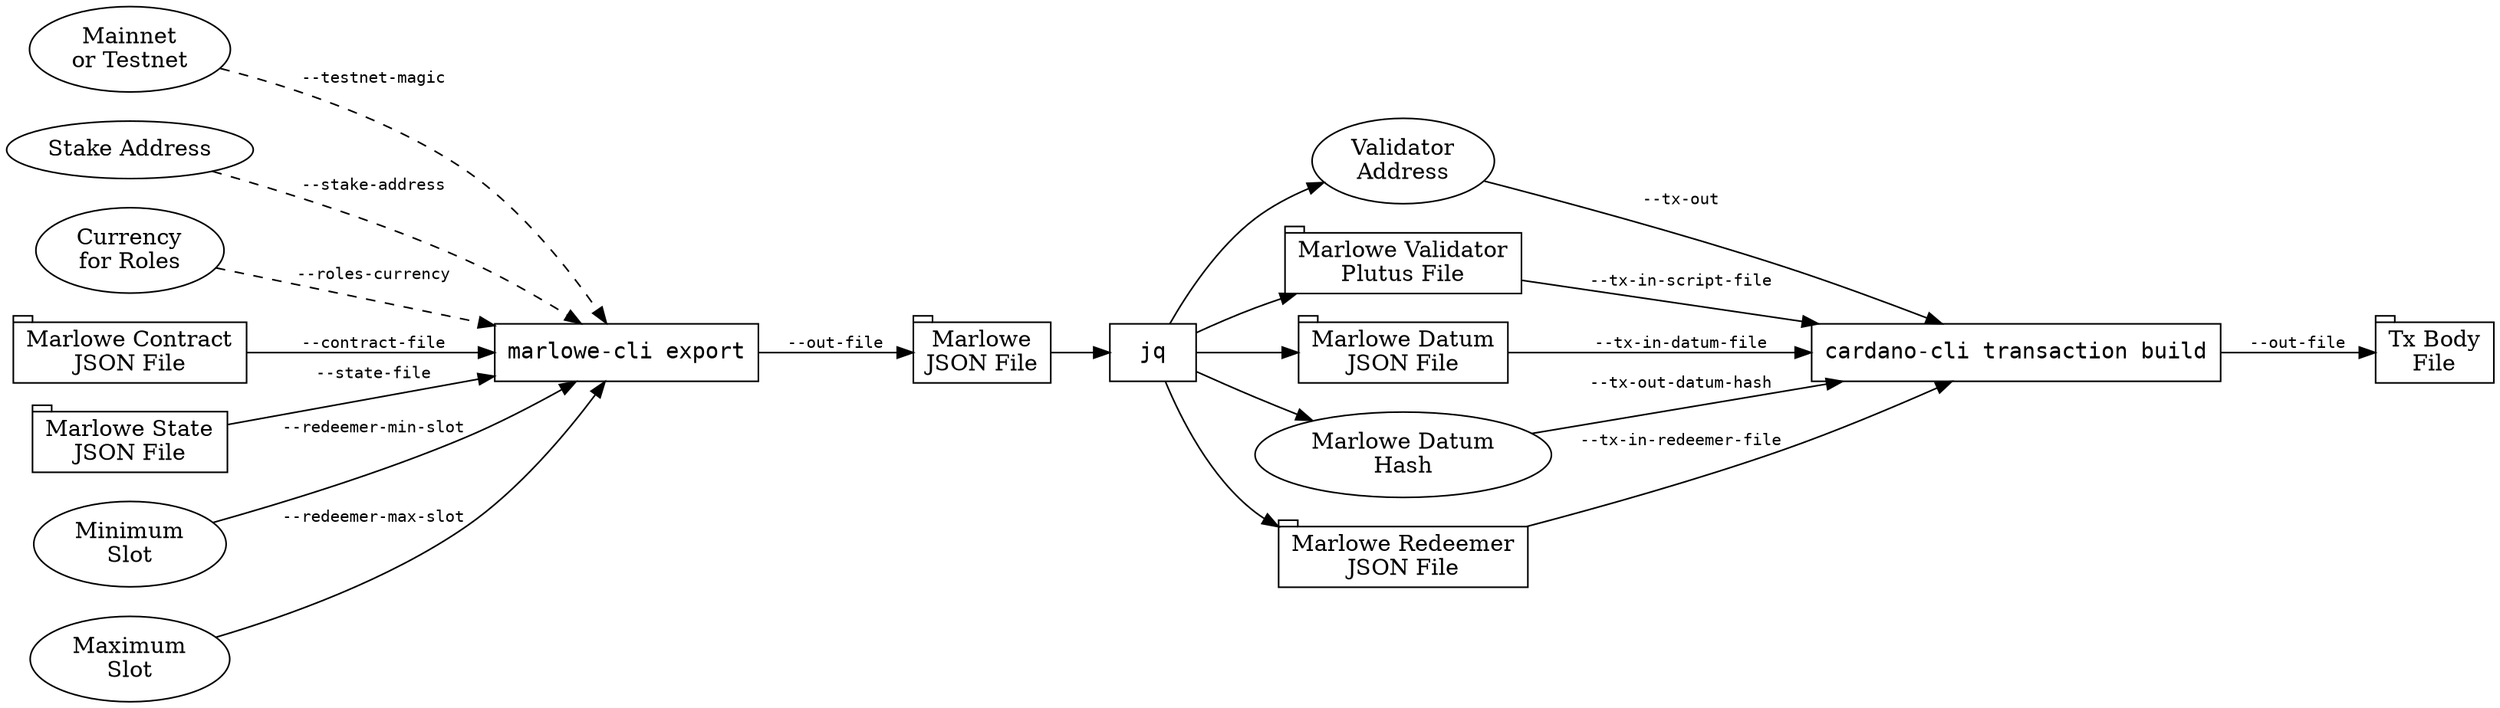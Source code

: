 digraph {

rankdir=LR


Network       [label="Mainnet\nor Testnet"]
StakeAddress  [label="Stake Address"      ]
RolesCurrency [label="Currency\nfor Roles"]

ContractFile  [label="Marlowe Contract\nJSON File", shape=tab]
StateFile     [label="Marlowe State\nJSON File"   , shape=tab]

MinSlot       [label="Minimum\nSlot"]
MaxSlot       [label="Maximum\nSlot"]


ExportCommand [label="marlowe-cli export", shape=box, fontname=monospace]

Network       -> ExportCommand [label="--testnet-magic"    , fontname=monospace, fontsize=10, style=dashed]
StakeAddress  -> ExportCommand [label="--stake-address"    , fontname=monospace, fontsize=10, style=dashed]
RolesCurrency -> ExportCommand [label="--roles-currency"   , fontname=monospace, fontsize=10, style=dashed]
ContractFile  -> ExportCommand [label="--contract-file"    , fontname=monospace, fontsize=10]
StateFile     -> ExportCommand [label="--state-file"       , fontname=monospace, fontsize=10]
MinSlot       -> ExportCommand [label="--redeemer-min-slot", fontname=monospace, fontsize=10]
MaxSlot       -> ExportCommand [label="--redeemer-max-slot", fontname=monospace, fontsize=10]


MarloweFile [label="Marlowe\nJSON File", shape=tab]

ExportCommand -> MarloweFile [label="--out-file", fontname=monospace, fontsize=10]


JQ [label="jq", shape=box, fontname=monospace]

MarloweFile -> JQ


ValidatorAddress [label="Validator\nAddress"                       ]
ValidatorFile    [label="Marlowe Validator\nPlutus File", shape=tab]
DatumFile        [label="Marlowe Datum\nJSON File"      , shape=tab]
DatumHash        [label="Marlowe Datum\nHash"                      ]
RedeemerFile     [label="Marlowe Redeemer\nJSON File"   , shape=tab]

JQ -> ValidatorAddress
JQ -> ValidatorFile
JQ -> DatumFile
JQ -> DatumHash
JQ -> RedeemerFile


CardanoCLI [label="cardano-cli transaction build", shape=box, fontname=monospace]

ValidatorAddress -> CardanoCLI [label="--tx-out"             , fontname=monospace, fontsize=10]
ValidatorFile    -> CardanoCLI [label="--tx-in-script-file"  , fontname=monospace, fontsize=10]
DatumFile        -> CardanoCLI [label="--tx-in-datum-file"   , fontname=monospace, fontsize=10]
RedeemerFile     -> CardanoCLI [label="--tx-in-redeemer-file", fontname=monospace, fontsize=10]
DatumHash        -> CardanoCLI [label="--tx-out-datum-hash"  , fontname=monospace, fontsize=10]


TxBodyFile [label="Tx Body\nFile", shape=tab]

CardanoCLI -> TxBodyFile [label="--out-file", fontname=monospace, fontsize=10]

}
